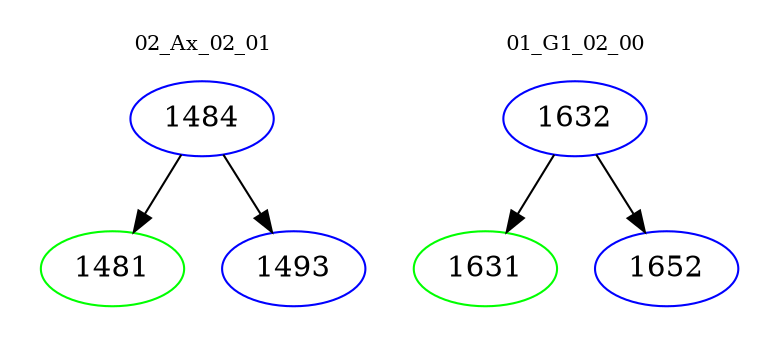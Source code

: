 digraph{
subgraph cluster_0 {
color = white
label = "02_Ax_02_01";
fontsize=10;
T0_1484 [label="1484", color="blue"]
T0_1484 -> T0_1481 [color="black"]
T0_1481 [label="1481", color="green"]
T0_1484 -> T0_1493 [color="black"]
T0_1493 [label="1493", color="blue"]
}
subgraph cluster_1 {
color = white
label = "01_G1_02_00";
fontsize=10;
T1_1632 [label="1632", color="blue"]
T1_1632 -> T1_1631 [color="black"]
T1_1631 [label="1631", color="green"]
T1_1632 -> T1_1652 [color="black"]
T1_1652 [label="1652", color="blue"]
}
}
